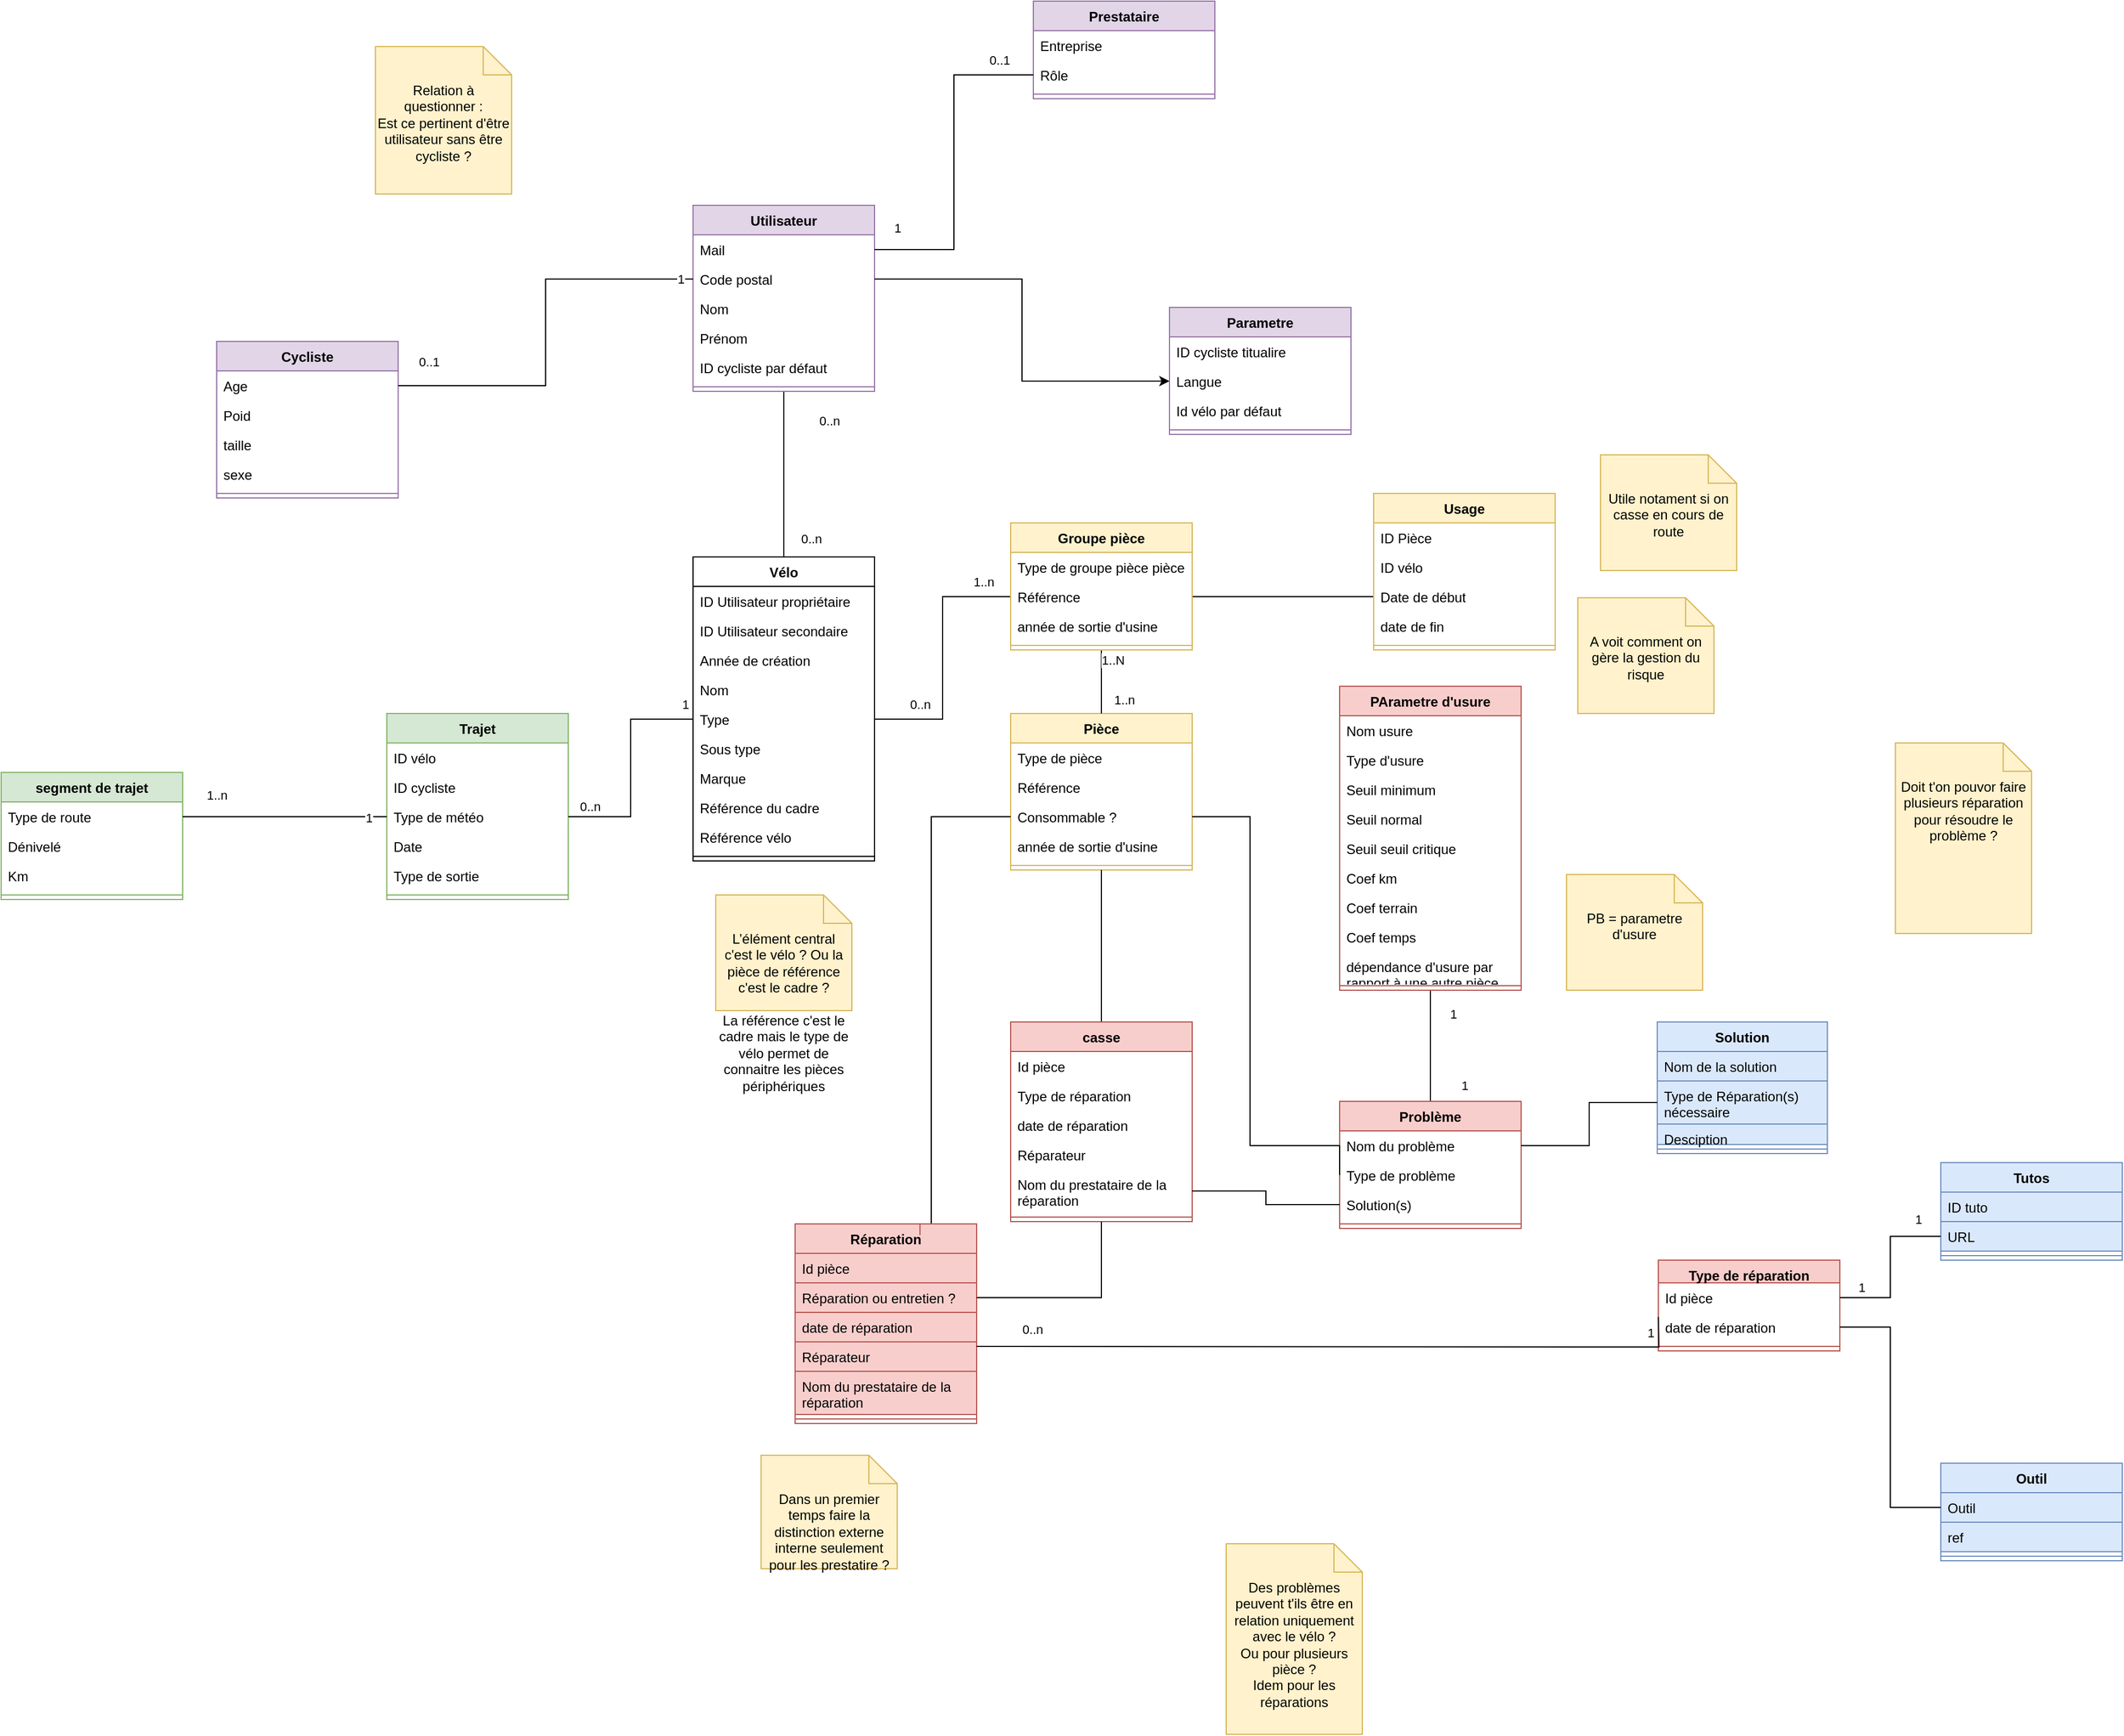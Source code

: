 <mxfile version="21.7.2" type="github">
  <diagram name="Page-1" id="J4AY9SnCHGe8KZv4-1K8">
    <mxGraphModel dx="2799" dy="2287" grid="1" gridSize="10" guides="1" tooltips="1" connect="1" arrows="1" fold="1" page="1" pageScale="1" pageWidth="827" pageHeight="1169" math="0" shadow="0">
      <root>
        <mxCell id="0" />
        <mxCell id="1" parent="0" />
        <mxCell id="DnWAwpr0GCzrHFZK8KwO-107" style="edgeStyle=orthogonalEdgeStyle;rounded=0;orthogonalLoop=1;jettySize=auto;html=1;exitX=0.5;exitY=1;exitDx=0;exitDy=0;entryX=0.5;entryY=0;entryDx=0;entryDy=0;endArrow=none;endFill=0;" parent="1" source="DnWAwpr0GCzrHFZK8KwO-1" target="DnWAwpr0GCzrHFZK8KwO-11" edge="1">
          <mxGeometry relative="1" as="geometry" />
        </mxCell>
        <mxCell id="DnWAwpr0GCzrHFZK8KwO-109" value="0..n" style="edgeLabel;html=1;align=center;verticalAlign=middle;resizable=0;points=[];fontSize=11;fontFamily=Helvetica;fontColor=default;" parent="DnWAwpr0GCzrHFZK8KwO-107" vertex="1" connectable="0">
          <mxGeometry x="0.757" y="1" relative="1" as="geometry">
            <mxPoint x="23" y="1" as="offset" />
          </mxGeometry>
        </mxCell>
        <mxCell id="n1DBK58FdpPRWccANjWo-20" value="0..n" style="edgeLabel;html=1;align=center;verticalAlign=middle;resizable=0;points=[];fontSize=11;fontFamily=Helvetica;fontColor=default;" vertex="1" connectable="0" parent="DnWAwpr0GCzrHFZK8KwO-107">
          <mxGeometry x="-0.671" y="-3" relative="1" as="geometry">
            <mxPoint x="43" y="2" as="offset" />
          </mxGeometry>
        </mxCell>
        <mxCell id="DnWAwpr0GCzrHFZK8KwO-1" value="Utilisateur" style="swimlane;fontStyle=1;align=center;verticalAlign=top;childLayout=stackLayout;horizontal=1;startSize=26;horizontalStack=0;resizeParent=1;resizeParentMax=0;resizeLast=0;collapsible=1;marginBottom=0;whiteSpace=wrap;html=1;fillColor=#e1d5e7;strokeColor=#9673a6;" parent="1" vertex="1">
          <mxGeometry x="310" width="160" height="164" as="geometry" />
        </mxCell>
        <mxCell id="DnWAwpr0GCzrHFZK8KwO-10" value="Mail" style="text;strokeColor=none;fillColor=none;align=left;verticalAlign=top;spacingLeft=4;spacingRight=4;overflow=hidden;rotatable=0;points=[[0,0.5],[1,0.5]];portConstraint=eastwest;whiteSpace=wrap;html=1;" parent="DnWAwpr0GCzrHFZK8KwO-1" vertex="1">
          <mxGeometry y="26" width="160" height="26" as="geometry" />
        </mxCell>
        <mxCell id="DnWAwpr0GCzrHFZK8KwO-9" value="Code postal" style="text;strokeColor=none;fillColor=none;align=left;verticalAlign=top;spacingLeft=4;spacingRight=4;overflow=hidden;rotatable=0;points=[[0,0.5],[1,0.5]];portConstraint=eastwest;whiteSpace=wrap;html=1;" parent="DnWAwpr0GCzrHFZK8KwO-1" vertex="1">
          <mxGeometry y="52" width="160" height="26" as="geometry" />
        </mxCell>
        <mxCell id="DnWAwpr0GCzrHFZK8KwO-51" value="Nom" style="text;strokeColor=none;fillColor=none;align=left;verticalAlign=top;spacingLeft=4;spacingRight=4;overflow=hidden;rotatable=0;points=[[0,0.5],[1,0.5]];portConstraint=eastwest;whiteSpace=wrap;html=1;" parent="DnWAwpr0GCzrHFZK8KwO-1" vertex="1">
          <mxGeometry y="78" width="160" height="26" as="geometry" />
        </mxCell>
        <mxCell id="DnWAwpr0GCzrHFZK8KwO-52" value="Prénom" style="text;strokeColor=none;fillColor=none;align=left;verticalAlign=top;spacingLeft=4;spacingRight=4;overflow=hidden;rotatable=0;points=[[0,0.5],[1,0.5]];portConstraint=eastwest;whiteSpace=wrap;html=1;" parent="DnWAwpr0GCzrHFZK8KwO-1" vertex="1">
          <mxGeometry y="104" width="160" height="26" as="geometry" />
        </mxCell>
        <mxCell id="DnWAwpr0GCzrHFZK8KwO-59" value="ID cycliste par défaut" style="text;strokeColor=none;fillColor=none;align=left;verticalAlign=top;spacingLeft=4;spacingRight=4;overflow=hidden;rotatable=0;points=[[0,0.5],[1,0.5]];portConstraint=eastwest;whiteSpace=wrap;html=1;" parent="DnWAwpr0GCzrHFZK8KwO-1" vertex="1">
          <mxGeometry y="130" width="160" height="26" as="geometry" />
        </mxCell>
        <mxCell id="DnWAwpr0GCzrHFZK8KwO-3" value="" style="line;strokeWidth=1;fillColor=none;align=left;verticalAlign=middle;spacingTop=-1;spacingLeft=3;spacingRight=3;rotatable=0;labelPosition=right;points=[];portConstraint=eastwest;strokeColor=inherit;" parent="DnWAwpr0GCzrHFZK8KwO-1" vertex="1">
          <mxGeometry y="156" width="160" height="8" as="geometry" />
        </mxCell>
        <mxCell id="DnWAwpr0GCzrHFZK8KwO-11" value="Vélo" style="swimlane;fontStyle=1;align=center;verticalAlign=top;childLayout=stackLayout;horizontal=1;startSize=26;horizontalStack=0;resizeParent=1;resizeParentMax=0;resizeLast=0;collapsible=1;marginBottom=0;whiteSpace=wrap;html=1;" parent="1" vertex="1">
          <mxGeometry x="310" y="310" width="160" height="268" as="geometry" />
        </mxCell>
        <mxCell id="DnWAwpr0GCzrHFZK8KwO-20" value="ID Utilisateur propriétaire" style="text;strokeColor=none;fillColor=none;align=left;verticalAlign=top;spacingLeft=4;spacingRight=4;overflow=hidden;rotatable=0;points=[[0,0.5],[1,0.5]];portConstraint=eastwest;whiteSpace=wrap;html=1;" parent="DnWAwpr0GCzrHFZK8KwO-11" vertex="1">
          <mxGeometry y="26" width="160" height="26" as="geometry" />
        </mxCell>
        <mxCell id="n1DBK58FdpPRWccANjWo-19" value="ID Utilisateur secondaire" style="text;strokeColor=none;fillColor=none;align=left;verticalAlign=top;spacingLeft=4;spacingRight=4;overflow=hidden;rotatable=0;points=[[0,0.5],[1,0.5]];portConstraint=eastwest;whiteSpace=wrap;html=1;" vertex="1" parent="DnWAwpr0GCzrHFZK8KwO-11">
          <mxGeometry y="52" width="160" height="26" as="geometry" />
        </mxCell>
        <mxCell id="DnWAwpr0GCzrHFZK8KwO-13" value="Année de création" style="text;strokeColor=none;fillColor=none;align=left;verticalAlign=top;spacingLeft=4;spacingRight=4;overflow=hidden;rotatable=0;points=[[0,0.5],[1,0.5]];portConstraint=eastwest;whiteSpace=wrap;html=1;" parent="DnWAwpr0GCzrHFZK8KwO-11" vertex="1">
          <mxGeometry y="78" width="160" height="26" as="geometry" />
        </mxCell>
        <mxCell id="DnWAwpr0GCzrHFZK8KwO-16" value="Nom" style="text;strokeColor=none;fillColor=none;align=left;verticalAlign=top;spacingLeft=4;spacingRight=4;overflow=hidden;rotatable=0;points=[[0,0.5],[1,0.5]];portConstraint=eastwest;whiteSpace=wrap;html=1;" parent="DnWAwpr0GCzrHFZK8KwO-11" vertex="1">
          <mxGeometry y="104" width="160" height="26" as="geometry" />
        </mxCell>
        <mxCell id="DnWAwpr0GCzrHFZK8KwO-18" value="Type" style="text;strokeColor=none;fillColor=none;align=left;verticalAlign=top;spacingLeft=4;spacingRight=4;overflow=hidden;rotatable=0;points=[[0,0.5],[1,0.5]];portConstraint=eastwest;whiteSpace=wrap;html=1;" parent="DnWAwpr0GCzrHFZK8KwO-11" vertex="1">
          <mxGeometry y="130" width="160" height="26" as="geometry" />
        </mxCell>
        <mxCell id="DnWAwpr0GCzrHFZK8KwO-87" value="Sous type" style="text;strokeColor=none;fillColor=none;align=left;verticalAlign=top;spacingLeft=4;spacingRight=4;overflow=hidden;rotatable=0;points=[[0,0.5],[1,0.5]];portConstraint=eastwest;whiteSpace=wrap;html=1;" parent="DnWAwpr0GCzrHFZK8KwO-11" vertex="1">
          <mxGeometry y="156" width="160" height="26" as="geometry" />
        </mxCell>
        <mxCell id="DnWAwpr0GCzrHFZK8KwO-90" value="&lt;div&gt;Marque&lt;/div&gt;" style="text;strokeColor=none;fillColor=none;align=left;verticalAlign=top;spacingLeft=4;spacingRight=4;overflow=hidden;rotatable=0;points=[[0,0.5],[1,0.5]];portConstraint=eastwest;whiteSpace=wrap;html=1;" parent="DnWAwpr0GCzrHFZK8KwO-11" vertex="1">
          <mxGeometry y="182" width="160" height="26" as="geometry" />
        </mxCell>
        <mxCell id="n1DBK58FdpPRWccANjWo-21" value="Référence du cadre" style="text;strokeColor=none;fillColor=none;align=left;verticalAlign=top;spacingLeft=4;spacingRight=4;overflow=hidden;rotatable=0;points=[[0,0.5],[1,0.5]];portConstraint=eastwest;whiteSpace=wrap;html=1;" vertex="1" parent="DnWAwpr0GCzrHFZK8KwO-11">
          <mxGeometry y="208" width="160" height="26" as="geometry" />
        </mxCell>
        <mxCell id="DnWAwpr0GCzrHFZK8KwO-88" value="Référence vélo" style="text;strokeColor=none;fillColor=none;align=left;verticalAlign=top;spacingLeft=4;spacingRight=4;overflow=hidden;rotatable=0;points=[[0,0.5],[1,0.5]];portConstraint=eastwest;whiteSpace=wrap;html=1;" parent="DnWAwpr0GCzrHFZK8KwO-11" vertex="1">
          <mxGeometry y="234" width="160" height="26" as="geometry" />
        </mxCell>
        <mxCell id="DnWAwpr0GCzrHFZK8KwO-19" value="" style="line;strokeWidth=1;fillColor=none;align=left;verticalAlign=middle;spacingTop=-1;spacingLeft=3;spacingRight=3;rotatable=0;labelPosition=right;points=[];portConstraint=eastwest;strokeColor=inherit;" parent="DnWAwpr0GCzrHFZK8KwO-11" vertex="1">
          <mxGeometry y="260" width="160" height="8" as="geometry" />
        </mxCell>
        <mxCell id="DnWAwpr0GCzrHFZK8KwO-95" style="edgeStyle=orthogonalEdgeStyle;rounded=0;orthogonalLoop=1;jettySize=auto;html=1;exitX=1;exitY=0.5;exitDx=0;exitDy=0;entryX=0;entryY=0.5;entryDx=0;entryDy=0;endArrow=none;endFill=0;" parent="1" source="n1DBK58FdpPRWccANjWo-33" target="DnWAwpr0GCzrHFZK8KwO-83" edge="1">
          <mxGeometry relative="1" as="geometry" />
        </mxCell>
        <mxCell id="DnWAwpr0GCzrHFZK8KwO-21" value="Pièce" style="swimlane;fontStyle=1;align=center;verticalAlign=top;childLayout=stackLayout;horizontal=1;startSize=26;horizontalStack=0;resizeParent=1;resizeParentMax=0;resizeLast=0;collapsible=1;marginBottom=0;whiteSpace=wrap;html=1;fillColor=#fff2cc;strokeColor=#d6b656;" parent="1" vertex="1">
          <mxGeometry x="590" y="448" width="160" height="138" as="geometry" />
        </mxCell>
        <mxCell id="DnWAwpr0GCzrHFZK8KwO-23" value="Type de pièce" style="text;strokeColor=none;fillColor=none;align=left;verticalAlign=top;spacingLeft=4;spacingRight=4;overflow=hidden;rotatable=0;points=[[0,0.5],[1,0.5]];portConstraint=eastwest;whiteSpace=wrap;html=1;" parent="DnWAwpr0GCzrHFZK8KwO-21" vertex="1">
          <mxGeometry y="26" width="160" height="26" as="geometry" />
        </mxCell>
        <mxCell id="DnWAwpr0GCzrHFZK8KwO-24" value="Référence" style="text;strokeColor=none;fillColor=none;align=left;verticalAlign=top;spacingLeft=4;spacingRight=4;overflow=hidden;rotatable=0;points=[[0,0.5],[1,0.5]];portConstraint=eastwest;whiteSpace=wrap;html=1;" parent="DnWAwpr0GCzrHFZK8KwO-21" vertex="1">
          <mxGeometry y="52" width="160" height="26" as="geometry" />
        </mxCell>
        <mxCell id="n1DBK58FdpPRWccANjWo-41" value="Consommable ? " style="text;strokeColor=none;fillColor=none;align=left;verticalAlign=top;spacingLeft=4;spacingRight=4;overflow=hidden;rotatable=0;points=[[0,0.5],[1,0.5]];portConstraint=eastwest;whiteSpace=wrap;html=1;" vertex="1" parent="DnWAwpr0GCzrHFZK8KwO-21">
          <mxGeometry y="78" width="160" height="26" as="geometry" />
        </mxCell>
        <mxCell id="DnWAwpr0GCzrHFZK8KwO-25" value="année de sortie d&#39;usine " style="text;strokeColor=none;fillColor=none;align=left;verticalAlign=top;spacingLeft=4;spacingRight=4;overflow=hidden;rotatable=0;points=[[0,0.5],[1,0.5]];portConstraint=eastwest;whiteSpace=wrap;html=1;" parent="DnWAwpr0GCzrHFZK8KwO-21" vertex="1">
          <mxGeometry y="104" width="160" height="26" as="geometry" />
        </mxCell>
        <mxCell id="DnWAwpr0GCzrHFZK8KwO-27" value="" style="line;strokeWidth=1;fillColor=none;align=left;verticalAlign=middle;spacingTop=-1;spacingLeft=3;spacingRight=3;rotatable=0;labelPosition=right;points=[];portConstraint=eastwest;strokeColor=inherit;" parent="DnWAwpr0GCzrHFZK8KwO-21" vertex="1">
          <mxGeometry y="130" width="160" height="8" as="geometry" />
        </mxCell>
        <mxCell id="DnWAwpr0GCzrHFZK8KwO-28" value="Trajet" style="swimlane;fontStyle=1;align=center;verticalAlign=top;childLayout=stackLayout;horizontal=1;startSize=26;horizontalStack=0;resizeParent=1;resizeParentMax=0;resizeLast=0;collapsible=1;marginBottom=0;whiteSpace=wrap;html=1;fillColor=#d5e8d4;strokeColor=#82b366;" parent="1" vertex="1">
          <mxGeometry x="40" y="448" width="160" height="164" as="geometry" />
        </mxCell>
        <mxCell id="DnWAwpr0GCzrHFZK8KwO-29" value="ID vélo" style="text;strokeColor=none;fillColor=none;align=left;verticalAlign=top;spacingLeft=4;spacingRight=4;overflow=hidden;rotatable=0;points=[[0,0.5],[1,0.5]];portConstraint=eastwest;whiteSpace=wrap;html=1;" parent="DnWAwpr0GCzrHFZK8KwO-28" vertex="1">
          <mxGeometry y="26" width="160" height="26" as="geometry" />
        </mxCell>
        <mxCell id="DnWAwpr0GCzrHFZK8KwO-30" value="ID cycliste" style="text;strokeColor=none;fillColor=none;align=left;verticalAlign=top;spacingLeft=4;spacingRight=4;overflow=hidden;rotatable=0;points=[[0,0.5],[1,0.5]];portConstraint=eastwest;whiteSpace=wrap;html=1;" parent="DnWAwpr0GCzrHFZK8KwO-28" vertex="1">
          <mxGeometry y="52" width="160" height="26" as="geometry" />
        </mxCell>
        <mxCell id="DnWAwpr0GCzrHFZK8KwO-32" value="Type de météo " style="text;strokeColor=none;fillColor=none;align=left;verticalAlign=top;spacingLeft=4;spacingRight=4;overflow=hidden;rotatable=0;points=[[0,0.5],[1,0.5]];portConstraint=eastwest;whiteSpace=wrap;html=1;" parent="DnWAwpr0GCzrHFZK8KwO-28" vertex="1">
          <mxGeometry y="78" width="160" height="26" as="geometry" />
        </mxCell>
        <mxCell id="DnWAwpr0GCzrHFZK8KwO-80" value="Date" style="text;strokeColor=none;fillColor=none;align=left;verticalAlign=top;spacingLeft=4;spacingRight=4;overflow=hidden;rotatable=0;points=[[0,0.5],[1,0.5]];portConstraint=eastwest;whiteSpace=wrap;html=1;" parent="DnWAwpr0GCzrHFZK8KwO-28" vertex="1">
          <mxGeometry y="104" width="160" height="26" as="geometry" />
        </mxCell>
        <mxCell id="n1DBK58FdpPRWccANjWo-25" value="Type de sortie " style="text;strokeColor=none;fillColor=none;align=left;verticalAlign=top;spacingLeft=4;spacingRight=4;overflow=hidden;rotatable=0;points=[[0,0.5],[1,0.5]];portConstraint=eastwest;whiteSpace=wrap;html=1;" vertex="1" parent="DnWAwpr0GCzrHFZK8KwO-28">
          <mxGeometry y="130" width="160" height="26" as="geometry" />
        </mxCell>
        <mxCell id="DnWAwpr0GCzrHFZK8KwO-34" value="" style="line;strokeWidth=1;fillColor=none;align=left;verticalAlign=middle;spacingTop=-1;spacingLeft=3;spacingRight=3;rotatable=0;labelPosition=right;points=[];portConstraint=eastwest;strokeColor=inherit;" parent="DnWAwpr0GCzrHFZK8KwO-28" vertex="1">
          <mxGeometry y="156" width="160" height="8" as="geometry" />
        </mxCell>
        <mxCell id="DnWAwpr0GCzrHFZK8KwO-38" value="segment de trajet" style="swimlane;fontStyle=1;align=center;verticalAlign=top;childLayout=stackLayout;horizontal=1;startSize=26;horizontalStack=0;resizeParent=1;resizeParentMax=0;resizeLast=0;collapsible=1;marginBottom=0;whiteSpace=wrap;html=1;fillColor=#d5e8d4;strokeColor=#82b366;" parent="1" vertex="1">
          <mxGeometry x="-300" y="500" width="160" height="112" as="geometry" />
        </mxCell>
        <mxCell id="DnWAwpr0GCzrHFZK8KwO-42" value="Type de route " style="text;strokeColor=none;fillColor=none;align=left;verticalAlign=top;spacingLeft=4;spacingRight=4;overflow=hidden;rotatable=0;points=[[0,0.5],[1,0.5]];portConstraint=eastwest;whiteSpace=wrap;html=1;" parent="DnWAwpr0GCzrHFZK8KwO-38" vertex="1">
          <mxGeometry y="26" width="160" height="26" as="geometry" />
        </mxCell>
        <mxCell id="DnWAwpr0GCzrHFZK8KwO-70" value="Dénivelé" style="text;strokeColor=none;fillColor=none;align=left;verticalAlign=top;spacingLeft=4;spacingRight=4;overflow=hidden;rotatable=0;points=[[0,0.5],[1,0.5]];portConstraint=eastwest;whiteSpace=wrap;html=1;" parent="DnWAwpr0GCzrHFZK8KwO-38" vertex="1">
          <mxGeometry y="52" width="160" height="26" as="geometry" />
        </mxCell>
        <mxCell id="DnWAwpr0GCzrHFZK8KwO-47" value="Km" style="text;strokeColor=none;fillColor=none;align=left;verticalAlign=top;spacingLeft=4;spacingRight=4;overflow=hidden;rotatable=0;points=[[0,0.5],[1,0.5]];portConstraint=eastwest;whiteSpace=wrap;html=1;" parent="DnWAwpr0GCzrHFZK8KwO-38" vertex="1">
          <mxGeometry y="78" width="160" height="26" as="geometry" />
        </mxCell>
        <mxCell id="DnWAwpr0GCzrHFZK8KwO-44" value="" style="line;strokeWidth=1;fillColor=none;align=left;verticalAlign=middle;spacingTop=-1;spacingLeft=3;spacingRight=3;rotatable=0;labelPosition=right;points=[];portConstraint=eastwest;strokeColor=inherit;" parent="DnWAwpr0GCzrHFZK8KwO-38" vertex="1">
          <mxGeometry y="104" width="160" height="8" as="geometry" />
        </mxCell>
        <mxCell id="DnWAwpr0GCzrHFZK8KwO-46" value="" style="edgeStyle=orthogonalEdgeStyle;rounded=0;orthogonalLoop=1;jettySize=auto;html=1;endArrow=none;endFill=0;" parent="1" source="DnWAwpr0GCzrHFZK8KwO-42" edge="1">
          <mxGeometry relative="1" as="geometry">
            <mxPoint x="40" y="539" as="targetPoint" />
          </mxGeometry>
        </mxCell>
        <mxCell id="n1DBK58FdpPRWccANjWo-22" value="1" style="edgeLabel;html=1;align=center;verticalAlign=middle;resizable=0;points=[];fontSize=11;fontFamily=Helvetica;fontColor=default;" vertex="1" connectable="0" parent="DnWAwpr0GCzrHFZK8KwO-46">
          <mxGeometry x="0.832" y="-1" relative="1" as="geometry">
            <mxPoint x="-1" as="offset" />
          </mxGeometry>
        </mxCell>
        <mxCell id="n1DBK58FdpPRWccANjWo-23" value="1..n" style="edgeLabel;html=1;align=center;verticalAlign=middle;resizable=0;points=[];fontSize=11;fontFamily=Helvetica;fontColor=default;" vertex="1" connectable="0" parent="DnWAwpr0GCzrHFZK8KwO-46">
          <mxGeometry x="-0.843" y="-2" relative="1" as="geometry">
            <mxPoint x="16" y="-21" as="offset" />
          </mxGeometry>
        </mxCell>
        <mxCell id="DnWAwpr0GCzrHFZK8KwO-50" value="Cycliste" style="swimlane;fontStyle=1;align=center;verticalAlign=top;childLayout=stackLayout;horizontal=1;startSize=26;horizontalStack=0;resizeParent=1;resizeParentMax=0;resizeLast=0;collapsible=1;marginBottom=0;whiteSpace=wrap;html=1;fillColor=#e1d5e7;strokeColor=#9673a6;" parent="1" vertex="1">
          <mxGeometry x="-110" y="120" width="160" height="138" as="geometry" />
        </mxCell>
        <mxCell id="DnWAwpr0GCzrHFZK8KwO-53" value="&lt;div&gt;Age&lt;/div&gt;" style="text;strokeColor=none;fillColor=none;align=left;verticalAlign=top;spacingLeft=4;spacingRight=4;overflow=hidden;rotatable=0;points=[[0,0.5],[1,0.5]];portConstraint=eastwest;whiteSpace=wrap;html=1;" parent="DnWAwpr0GCzrHFZK8KwO-50" vertex="1">
          <mxGeometry y="26" width="160" height="26" as="geometry" />
        </mxCell>
        <mxCell id="DnWAwpr0GCzrHFZK8KwO-56" value="Poid" style="text;strokeColor=none;fillColor=none;align=left;verticalAlign=top;spacingLeft=4;spacingRight=4;overflow=hidden;rotatable=0;points=[[0,0.5],[1,0.5]];portConstraint=eastwest;whiteSpace=wrap;html=1;" parent="DnWAwpr0GCzrHFZK8KwO-50" vertex="1">
          <mxGeometry y="52" width="160" height="26" as="geometry" />
        </mxCell>
        <mxCell id="DnWAwpr0GCzrHFZK8KwO-57" value="taille" style="text;strokeColor=none;fillColor=none;align=left;verticalAlign=top;spacingLeft=4;spacingRight=4;overflow=hidden;rotatable=0;points=[[0,0.5],[1,0.5]];portConstraint=eastwest;whiteSpace=wrap;html=1;" parent="DnWAwpr0GCzrHFZK8KwO-50" vertex="1">
          <mxGeometry y="78" width="160" height="26" as="geometry" />
        </mxCell>
        <mxCell id="DnWAwpr0GCzrHFZK8KwO-58" value="sexe" style="text;strokeColor=none;fillColor=none;align=left;verticalAlign=top;spacingLeft=4;spacingRight=4;overflow=hidden;rotatable=0;points=[[0,0.5],[1,0.5]];portConstraint=eastwest;whiteSpace=wrap;html=1;" parent="DnWAwpr0GCzrHFZK8KwO-50" vertex="1">
          <mxGeometry y="104" width="160" height="26" as="geometry" />
        </mxCell>
        <mxCell id="DnWAwpr0GCzrHFZK8KwO-54" value="" style="line;strokeWidth=1;fillColor=none;align=left;verticalAlign=middle;spacingTop=-1;spacingLeft=3;spacingRight=3;rotatable=0;labelPosition=right;points=[];portConstraint=eastwest;strokeColor=inherit;" parent="DnWAwpr0GCzrHFZK8KwO-50" vertex="1">
          <mxGeometry y="130" width="160" height="8" as="geometry" />
        </mxCell>
        <mxCell id="DnWAwpr0GCzrHFZK8KwO-60" value="Parametre" style="swimlane;fontStyle=1;align=center;verticalAlign=top;childLayout=stackLayout;horizontal=1;startSize=26;horizontalStack=0;resizeParent=1;resizeParentMax=0;resizeLast=0;collapsible=1;marginBottom=0;whiteSpace=wrap;html=1;fillColor=#e1d5e7;strokeColor=#9673a6;" parent="1" vertex="1">
          <mxGeometry x="730" y="90" width="160" height="112" as="geometry" />
        </mxCell>
        <mxCell id="DnWAwpr0GCzrHFZK8KwO-61" value="ID cycliste titualire" style="text;strokeColor=none;fillColor=none;align=left;verticalAlign=top;spacingLeft=4;spacingRight=4;overflow=hidden;rotatable=0;points=[[0,0.5],[1,0.5]];portConstraint=eastwest;whiteSpace=wrap;html=1;" parent="DnWAwpr0GCzrHFZK8KwO-60" vertex="1">
          <mxGeometry y="26" width="160" height="26" as="geometry" />
        </mxCell>
        <mxCell id="n1DBK58FdpPRWccANjWo-1" value="Langue" style="text;strokeColor=none;fillColor=none;align=left;verticalAlign=top;spacingLeft=4;spacingRight=4;overflow=hidden;rotatable=0;points=[[0,0.5],[1,0.5]];portConstraint=eastwest;whiteSpace=wrap;html=1;" vertex="1" parent="DnWAwpr0GCzrHFZK8KwO-60">
          <mxGeometry y="52" width="160" height="26" as="geometry" />
        </mxCell>
        <mxCell id="DnWAwpr0GCzrHFZK8KwO-62" value="Id vélo par défaut" style="text;strokeColor=none;fillColor=none;align=left;verticalAlign=top;spacingLeft=4;spacingRight=4;overflow=hidden;rotatable=0;points=[[0,0.5],[1,0.5]];portConstraint=eastwest;whiteSpace=wrap;html=1;" parent="DnWAwpr0GCzrHFZK8KwO-60" vertex="1">
          <mxGeometry y="78" width="160" height="26" as="geometry" />
        </mxCell>
        <mxCell id="DnWAwpr0GCzrHFZK8KwO-67" value="" style="line;strokeWidth=1;fillColor=none;align=left;verticalAlign=middle;spacingTop=-1;spacingLeft=3;spacingRight=3;rotatable=0;labelPosition=right;points=[];portConstraint=eastwest;strokeColor=inherit;" parent="DnWAwpr0GCzrHFZK8KwO-60" vertex="1">
          <mxGeometry y="104" width="160" height="8" as="geometry" />
        </mxCell>
        <mxCell id="n1DBK58FdpPRWccANjWo-42" style="edgeStyle=orthogonalEdgeStyle;shape=connector;rounded=0;orthogonalLoop=1;jettySize=auto;html=1;exitX=0.5;exitY=1;exitDx=0;exitDy=0;entryX=0.5;entryY=0;entryDx=0;entryDy=0;labelBackgroundColor=default;strokeColor=default;fontFamily=Helvetica;fontSize=11;fontColor=default;endArrow=none;endFill=0;" edge="1" parent="1" source="DnWAwpr0GCzrHFZK8KwO-71" target="DnWAwpr0GCzrHFZK8KwO-91">
          <mxGeometry relative="1" as="geometry" />
        </mxCell>
        <mxCell id="n1DBK58FdpPRWccANjWo-44" value="1" style="edgeLabel;html=1;align=center;verticalAlign=middle;resizable=0;points=[];fontSize=11;fontFamily=Helvetica;fontColor=default;" vertex="1" connectable="0" parent="n1DBK58FdpPRWccANjWo-42">
          <mxGeometry x="0.711" y="2" relative="1" as="geometry">
            <mxPoint x="28" as="offset" />
          </mxGeometry>
        </mxCell>
        <mxCell id="n1DBK58FdpPRWccANjWo-65" value="1" style="edgeLabel;html=1;align=center;verticalAlign=middle;resizable=0;points=[];fontSize=11;fontFamily=Helvetica;fontColor=default;" vertex="1" connectable="0" parent="n1DBK58FdpPRWccANjWo-42">
          <mxGeometry x="-0.571" y="5" relative="1" as="geometry">
            <mxPoint x="15" as="offset" />
          </mxGeometry>
        </mxCell>
        <mxCell id="DnWAwpr0GCzrHFZK8KwO-71" value="PArametre d&#39;usure" style="swimlane;fontStyle=1;align=center;verticalAlign=top;childLayout=stackLayout;horizontal=1;startSize=26;horizontalStack=0;resizeParent=1;resizeParentMax=0;resizeLast=0;collapsible=1;marginBottom=0;whiteSpace=wrap;html=1;fillColor=#f8cecc;strokeColor=#b85450;" parent="1" vertex="1">
          <mxGeometry x="880" y="424" width="160" height="268" as="geometry" />
        </mxCell>
        <mxCell id="DnWAwpr0GCzrHFZK8KwO-75" value="Nom usure" style="text;strokeColor=none;fillColor=none;align=left;verticalAlign=top;spacingLeft=4;spacingRight=4;overflow=hidden;rotatable=0;points=[[0,0.5],[1,0.5]];portConstraint=eastwest;whiteSpace=wrap;html=1;" parent="DnWAwpr0GCzrHFZK8KwO-71" vertex="1">
          <mxGeometry y="26" width="160" height="26" as="geometry" />
        </mxCell>
        <mxCell id="DnWAwpr0GCzrHFZK8KwO-72" value="Type d&#39;usure" style="text;strokeColor=none;fillColor=none;align=left;verticalAlign=top;spacingLeft=4;spacingRight=4;overflow=hidden;rotatable=0;points=[[0,0.5],[1,0.5]];portConstraint=eastwest;whiteSpace=wrap;html=1;" parent="DnWAwpr0GCzrHFZK8KwO-71" vertex="1">
          <mxGeometry y="52" width="160" height="26" as="geometry" />
        </mxCell>
        <mxCell id="DnWAwpr0GCzrHFZK8KwO-120" value="Seuil minimum" style="text;strokeColor=none;fillColor=none;align=left;verticalAlign=top;spacingLeft=4;spacingRight=4;overflow=hidden;rotatable=0;points=[[0,0.5],[1,0.5]];portConstraint=eastwest;whiteSpace=wrap;html=1;" parent="DnWAwpr0GCzrHFZK8KwO-71" vertex="1">
          <mxGeometry y="78" width="160" height="26" as="geometry" />
        </mxCell>
        <mxCell id="DnWAwpr0GCzrHFZK8KwO-121" value="Seuil normal " style="text;strokeColor=none;fillColor=none;align=left;verticalAlign=top;spacingLeft=4;spacingRight=4;overflow=hidden;rotatable=0;points=[[0,0.5],[1,0.5]];portConstraint=eastwest;whiteSpace=wrap;html=1;" parent="DnWAwpr0GCzrHFZK8KwO-71" vertex="1">
          <mxGeometry y="104" width="160" height="26" as="geometry" />
        </mxCell>
        <mxCell id="DnWAwpr0GCzrHFZK8KwO-126" value="Seuil seuil critique " style="text;strokeColor=none;fillColor=none;align=left;verticalAlign=top;spacingLeft=4;spacingRight=4;overflow=hidden;rotatable=0;points=[[0,0.5],[1,0.5]];portConstraint=eastwest;whiteSpace=wrap;html=1;" parent="DnWAwpr0GCzrHFZK8KwO-71" vertex="1">
          <mxGeometry y="130" width="160" height="26" as="geometry" />
        </mxCell>
        <mxCell id="DnWAwpr0GCzrHFZK8KwO-127" value="Coef km" style="text;strokeColor=none;fillColor=none;align=left;verticalAlign=top;spacingLeft=4;spacingRight=4;overflow=hidden;rotatable=0;points=[[0,0.5],[1,0.5]];portConstraint=eastwest;whiteSpace=wrap;html=1;" parent="DnWAwpr0GCzrHFZK8KwO-71" vertex="1">
          <mxGeometry y="156" width="160" height="26" as="geometry" />
        </mxCell>
        <mxCell id="DnWAwpr0GCzrHFZK8KwO-128" value="Coef terrain" style="text;strokeColor=none;fillColor=none;align=left;verticalAlign=top;spacingLeft=4;spacingRight=4;overflow=hidden;rotatable=0;points=[[0,0.5],[1,0.5]];portConstraint=eastwest;whiteSpace=wrap;html=1;" parent="DnWAwpr0GCzrHFZK8KwO-71" vertex="1">
          <mxGeometry y="182" width="160" height="26" as="geometry" />
        </mxCell>
        <mxCell id="DnWAwpr0GCzrHFZK8KwO-129" value="Coef temps" style="text;strokeColor=none;fillColor=none;align=left;verticalAlign=top;spacingLeft=4;spacingRight=4;overflow=hidden;rotatable=0;points=[[0,0.5],[1,0.5]];portConstraint=eastwest;whiteSpace=wrap;html=1;" parent="DnWAwpr0GCzrHFZK8KwO-71" vertex="1">
          <mxGeometry y="208" width="160" height="26" as="geometry" />
        </mxCell>
        <mxCell id="n1DBK58FdpPRWccANjWo-40" value="dépendance d&#39;usure par rapport à une autre pièce" style="text;strokeColor=none;fillColor=none;align=left;verticalAlign=top;spacingLeft=4;spacingRight=4;overflow=hidden;rotatable=0;points=[[0,0.5],[1,0.5]];portConstraint=eastwest;whiteSpace=wrap;html=1;" vertex="1" parent="DnWAwpr0GCzrHFZK8KwO-71">
          <mxGeometry y="234" width="160" height="26" as="geometry" />
        </mxCell>
        <mxCell id="DnWAwpr0GCzrHFZK8KwO-76" value="" style="line;strokeWidth=1;fillColor=none;align=left;verticalAlign=middle;spacingTop=-1;spacingLeft=3;spacingRight=3;rotatable=0;labelPosition=right;points=[];portConstraint=eastwest;strokeColor=inherit;" parent="DnWAwpr0GCzrHFZK8KwO-71" vertex="1">
          <mxGeometry y="260" width="160" height="8" as="geometry" />
        </mxCell>
        <mxCell id="DnWAwpr0GCzrHFZK8KwO-81" value="Usage" style="swimlane;fontStyle=1;align=center;verticalAlign=top;childLayout=stackLayout;horizontal=1;startSize=26;horizontalStack=0;resizeParent=1;resizeParentMax=0;resizeLast=0;collapsible=1;marginBottom=0;whiteSpace=wrap;html=1;fillColor=#fff2cc;strokeColor=#d6b656;" parent="1" vertex="1">
          <mxGeometry x="910" y="254" width="160" height="138" as="geometry" />
        </mxCell>
        <mxCell id="DnWAwpr0GCzrHFZK8KwO-82" value="ID Pièce" style="text;strokeColor=none;fillColor=none;align=left;verticalAlign=top;spacingLeft=4;spacingRight=4;overflow=hidden;rotatable=0;points=[[0,0.5],[1,0.5]];portConstraint=eastwest;whiteSpace=wrap;html=1;" parent="DnWAwpr0GCzrHFZK8KwO-81" vertex="1">
          <mxGeometry y="26" width="160" height="26" as="geometry" />
        </mxCell>
        <mxCell id="DnWAwpr0GCzrHFZK8KwO-101" value="ID vélo" style="text;strokeColor=none;fillColor=none;align=left;verticalAlign=top;spacingLeft=4;spacingRight=4;overflow=hidden;rotatable=0;points=[[0,0.5],[1,0.5]];portConstraint=eastwest;whiteSpace=wrap;html=1;" parent="DnWAwpr0GCzrHFZK8KwO-81" vertex="1">
          <mxGeometry y="52" width="160" height="26" as="geometry" />
        </mxCell>
        <mxCell id="DnWAwpr0GCzrHFZK8KwO-83" value="Date de début" style="text;strokeColor=none;fillColor=none;align=left;verticalAlign=top;spacingLeft=4;spacingRight=4;overflow=hidden;rotatable=0;points=[[0,0.5],[1,0.5]];portConstraint=eastwest;whiteSpace=wrap;html=1;" parent="DnWAwpr0GCzrHFZK8KwO-81" vertex="1">
          <mxGeometry y="78" width="160" height="26" as="geometry" />
        </mxCell>
        <mxCell id="DnWAwpr0GCzrHFZK8KwO-84" value="date de fin" style="text;strokeColor=none;fillColor=none;align=left;verticalAlign=top;spacingLeft=4;spacingRight=4;overflow=hidden;rotatable=0;points=[[0,0.5],[1,0.5]];portConstraint=eastwest;whiteSpace=wrap;html=1;" parent="DnWAwpr0GCzrHFZK8KwO-81" vertex="1">
          <mxGeometry y="104" width="160" height="26" as="geometry" />
        </mxCell>
        <mxCell id="DnWAwpr0GCzrHFZK8KwO-86" value="" style="line;strokeWidth=1;fillColor=none;align=left;verticalAlign=middle;spacingTop=-1;spacingLeft=3;spacingRight=3;rotatable=0;labelPosition=right;points=[];portConstraint=eastwest;strokeColor=inherit;" parent="DnWAwpr0GCzrHFZK8KwO-81" vertex="1">
          <mxGeometry y="130" width="160" height="8" as="geometry" />
        </mxCell>
        <mxCell id="DnWAwpr0GCzrHFZK8KwO-89" value="" style="edgeStyle=orthogonalEdgeStyle;rounded=0;orthogonalLoop=1;jettySize=auto;html=1;exitX=1;exitY=0.5;exitDx=0;exitDy=0;endArrow=none;endFill=0;entryX=0;entryY=0.5;entryDx=0;entryDy=0;" parent="1" source="DnWAwpr0GCzrHFZK8KwO-18" target="n1DBK58FdpPRWccANjWo-33" edge="1">
          <mxGeometry relative="1" as="geometry" />
        </mxCell>
        <mxCell id="n1DBK58FdpPRWccANjWo-26" value="0..n" style="edgeLabel;html=1;align=center;verticalAlign=middle;resizable=0;points=[];fontSize=11;fontFamily=Helvetica;fontColor=default;" vertex="1" connectable="0" parent="DnWAwpr0GCzrHFZK8KwO-89">
          <mxGeometry x="-0.64" y="-1" relative="1" as="geometry">
            <mxPoint x="-1" y="-14" as="offset" />
          </mxGeometry>
        </mxCell>
        <mxCell id="n1DBK58FdpPRWccANjWo-28" value="1..n" style="edgeLabel;html=1;align=center;verticalAlign=middle;resizable=0;points=[];fontSize=11;fontFamily=Helvetica;fontColor=default;" vertex="1" connectable="0" parent="DnWAwpr0GCzrHFZK8KwO-89">
          <mxGeometry x="0.837" relative="1" as="geometry">
            <mxPoint x="-6" y="-13" as="offset" />
          </mxGeometry>
        </mxCell>
        <mxCell id="DnWAwpr0GCzrHFZK8KwO-91" value="Problème" style="swimlane;fontStyle=1;align=center;verticalAlign=top;childLayout=stackLayout;horizontal=1;startSize=26;horizontalStack=0;resizeParent=1;resizeParentMax=0;resizeLast=0;collapsible=1;marginBottom=0;whiteSpace=wrap;html=1;fillColor=#f8cecc;strokeColor=#b85450;" parent="1" vertex="1">
          <mxGeometry x="880" y="790" width="160" height="112" as="geometry" />
        </mxCell>
        <mxCell id="DnWAwpr0GCzrHFZK8KwO-92" value="Nom du problème" style="text;strokeColor=none;fillColor=none;align=left;verticalAlign=top;spacingLeft=4;spacingRight=4;overflow=hidden;rotatable=0;points=[[0,0.5],[1,0.5]];portConstraint=eastwest;whiteSpace=wrap;html=1;" parent="DnWAwpr0GCzrHFZK8KwO-91" vertex="1">
          <mxGeometry y="26" width="160" height="26" as="geometry" />
        </mxCell>
        <mxCell id="DnWAwpr0GCzrHFZK8KwO-93" value="Type de problème" style="text;strokeColor=none;fillColor=none;align=left;verticalAlign=top;spacingLeft=4;spacingRight=4;overflow=hidden;rotatable=0;points=[[0,0.5],[1,0.5]];portConstraint=eastwest;whiteSpace=wrap;html=1;" parent="DnWAwpr0GCzrHFZK8KwO-91" vertex="1">
          <mxGeometry y="52" width="160" height="26" as="geometry" />
        </mxCell>
        <mxCell id="DnWAwpr0GCzrHFZK8KwO-144" value="Solution(s)" style="text;strokeColor=none;fillColor=none;align=left;verticalAlign=top;spacingLeft=4;spacingRight=4;overflow=hidden;rotatable=0;points=[[0,0.5],[1,0.5]];portConstraint=eastwest;whiteSpace=wrap;html=1;" parent="DnWAwpr0GCzrHFZK8KwO-91" vertex="1">
          <mxGeometry y="78" width="160" height="26" as="geometry" />
        </mxCell>
        <mxCell id="DnWAwpr0GCzrHFZK8KwO-94" value="" style="line;strokeWidth=1;fillColor=none;align=left;verticalAlign=middle;spacingTop=-1;spacingLeft=3;spacingRight=3;rotatable=0;labelPosition=right;points=[];portConstraint=eastwest;strokeColor=inherit;" parent="DnWAwpr0GCzrHFZK8KwO-91" vertex="1">
          <mxGeometry y="104" width="160" height="8" as="geometry" />
        </mxCell>
        <mxCell id="DnWAwpr0GCzrHFZK8KwO-96" style="edgeStyle=orthogonalEdgeStyle;rounded=0;orthogonalLoop=1;jettySize=auto;html=1;exitX=0;exitY=0.5;exitDx=0;exitDy=0;entryX=1;entryY=0.5;entryDx=0;entryDy=0;endArrow=none;endFill=0;" parent="1" source="DnWAwpr0GCzrHFZK8KwO-18" target="DnWAwpr0GCzrHFZK8KwO-32" edge="1">
          <mxGeometry relative="1" as="geometry" />
        </mxCell>
        <mxCell id="DnWAwpr0GCzrHFZK8KwO-110" value="1" style="edgeLabel;html=1;align=center;verticalAlign=middle;resizable=0;points=[];fontSize=11;fontFamily=Helvetica;fontColor=default;" parent="DnWAwpr0GCzrHFZK8KwO-96" vertex="1" connectable="0">
          <mxGeometry x="-0.78" y="2" relative="1" as="geometry">
            <mxPoint x="14" y="-15" as="offset" />
          </mxGeometry>
        </mxCell>
        <mxCell id="DnWAwpr0GCzrHFZK8KwO-111" value="0..n" style="edgeLabel;html=1;align=center;verticalAlign=middle;resizable=0;points=[];fontSize=11;fontFamily=Helvetica;fontColor=default;" parent="DnWAwpr0GCzrHFZK8KwO-96" vertex="1" connectable="0">
          <mxGeometry x="0.811" y="-1" relative="1" as="geometry">
            <mxPoint y="-8" as="offset" />
          </mxGeometry>
        </mxCell>
        <mxCell id="DnWAwpr0GCzrHFZK8KwO-98" style="edgeStyle=orthogonalEdgeStyle;rounded=0;orthogonalLoop=1;jettySize=auto;html=1;exitX=1;exitY=0.5;exitDx=0;exitDy=0;entryX=0;entryY=0.5;entryDx=0;entryDy=0;endArrow=none;endFill=0;" parent="1" source="n1DBK58FdpPRWccANjWo-41" target="DnWAwpr0GCzrHFZK8KwO-93" edge="1">
          <mxGeometry relative="1" as="geometry">
            <mxPoint x="800" y="565" as="sourcePoint" />
            <mxPoint x="930" y="829" as="targetPoint" />
            <Array as="points">
              <mxPoint x="801" y="539" />
              <mxPoint x="801" y="829" />
              <mxPoint x="880" y="829" />
            </Array>
          </mxGeometry>
        </mxCell>
        <mxCell id="DnWAwpr0GCzrHFZK8KwO-99" value="&lt;div&gt;Des problèmes peuvent t&#39;ils être en relation uniquement avec le vélo ? &lt;br&gt;&lt;/div&gt;&lt;div&gt;Ou pour plusieurs pièce ?&lt;/div&gt;&lt;div&gt;Idem pour les réparations&lt;br&gt;&lt;/div&gt;" style="shape=note2;boundedLbl=1;whiteSpace=wrap;html=1;size=25;verticalAlign=top;align=center;fillColor=#fff2cc;strokeColor=#d6b656;" parent="1" vertex="1">
          <mxGeometry x="780" y="1180" width="120" height="168" as="geometry" />
        </mxCell>
        <mxCell id="DnWAwpr0GCzrHFZK8KwO-100" value="&lt;div&gt;L’élément central c&#39;est le vélo ? Ou la pièce de référence c&#39;est le cadre ? &lt;br&gt;&lt;/div&gt;&lt;div&gt;&lt;br&gt;&lt;/div&gt;&lt;div&gt;La référence c&#39;est le cadre mais le type de vélo permet de connaitre les pièces périphériques &lt;br&gt;&lt;/div&gt;" style="shape=note2;boundedLbl=1;whiteSpace=wrap;html=1;size=25;verticalAlign=top;align=center;fillColor=#fff2cc;strokeColor=#d6b656;" parent="1" vertex="1">
          <mxGeometry x="330" y="608" width="120" height="102" as="geometry" />
        </mxCell>
        <mxCell id="DnWAwpr0GCzrHFZK8KwO-106" value="&lt;div&gt;Relation à questionner : &lt;br&gt;&lt;/div&gt;&lt;div&gt;Est ce pertinent d&#39;être utilisateur sans être cycliste ? &lt;br&gt;&lt;/div&gt;&lt;div&gt;&lt;br&gt;&lt;/div&gt;" style="shape=note2;boundedLbl=1;whiteSpace=wrap;html=1;size=25;verticalAlign=top;align=center;fillColor=#fff2cc;strokeColor=#d6b656;" parent="1" vertex="1">
          <mxGeometry x="30" y="-140" width="120" height="130" as="geometry" />
        </mxCell>
        <mxCell id="DnWAwpr0GCzrHFZK8KwO-112" value="Solution" style="swimlane;fontStyle=1;align=center;verticalAlign=top;childLayout=stackLayout;horizontal=1;startSize=26;horizontalStack=0;resizeParent=1;resizeParentMax=0;resizeLast=0;collapsible=1;marginBottom=0;whiteSpace=wrap;html=1;fillColor=#dae8fc;strokeColor=#6c8ebf;" parent="1" vertex="1">
          <mxGeometry x="1160" y="720" width="150" height="116" as="geometry" />
        </mxCell>
        <mxCell id="DnWAwpr0GCzrHFZK8KwO-113" value="Nom de la solution" style="text;strokeColor=#6c8ebf;fillColor=#dae8fc;align=left;verticalAlign=top;spacingLeft=4;spacingRight=4;overflow=hidden;rotatable=0;points=[[0,0.5],[1,0.5]];portConstraint=eastwest;whiteSpace=wrap;html=1;" parent="DnWAwpr0GCzrHFZK8KwO-112" vertex="1">
          <mxGeometry y="26" width="150" height="26" as="geometry" />
        </mxCell>
        <mxCell id="DnWAwpr0GCzrHFZK8KwO-114" value="Type de Réparation(s) nécessaire" style="text;strokeColor=#6c8ebf;fillColor=#dae8fc;align=left;verticalAlign=top;spacingLeft=4;spacingRight=4;overflow=hidden;rotatable=0;points=[[0,0.5],[1,0.5]];portConstraint=eastwest;whiteSpace=wrap;html=1;" parent="DnWAwpr0GCzrHFZK8KwO-112" vertex="1">
          <mxGeometry y="52" width="150" height="38" as="geometry" />
        </mxCell>
        <mxCell id="DnWAwpr0GCzrHFZK8KwO-170" value="Desciption" style="text;strokeColor=#6c8ebf;fillColor=#dae8fc;align=left;verticalAlign=top;spacingLeft=4;spacingRight=4;overflow=hidden;rotatable=0;points=[[0,0.5],[1,0.5]];portConstraint=eastwest;whiteSpace=wrap;html=1;" parent="DnWAwpr0GCzrHFZK8KwO-112" vertex="1">
          <mxGeometry y="90" width="150" height="18" as="geometry" />
        </mxCell>
        <mxCell id="DnWAwpr0GCzrHFZK8KwO-115" value="" style="line;strokeWidth=1;fillColor=#dae8fc;align=left;verticalAlign=middle;spacingTop=-1;spacingLeft=3;spacingRight=3;rotatable=0;labelPosition=right;points=[];portConstraint=eastwest;strokeColor=#6c8ebf;" parent="DnWAwpr0GCzrHFZK8KwO-112" vertex="1">
          <mxGeometry y="108" width="150" height="8" as="geometry" />
        </mxCell>
        <mxCell id="DnWAwpr0GCzrHFZK8KwO-119" style="edgeStyle=orthogonalEdgeStyle;shape=connector;rounded=0;orthogonalLoop=1;jettySize=auto;html=1;exitX=1;exitY=0.5;exitDx=0;exitDy=0;entryX=0;entryY=0.5;entryDx=0;entryDy=0;labelBackgroundColor=default;strokeColor=default;fontFamily=Helvetica;fontSize=11;fontColor=default;endArrow=none;endFill=0;" parent="1" source="DnWAwpr0GCzrHFZK8KwO-92" target="DnWAwpr0GCzrHFZK8KwO-114" edge="1">
          <mxGeometry relative="1" as="geometry" />
        </mxCell>
        <mxCell id="DnWAwpr0GCzrHFZK8KwO-130" style="edgeStyle=orthogonalEdgeStyle;shape=connector;rounded=0;orthogonalLoop=1;jettySize=auto;html=1;exitX=0.5;exitY=0;exitDx=0;exitDy=0;entryX=0.5;entryY=1;entryDx=0;entryDy=0;labelBackgroundColor=default;strokeColor=default;fontFamily=Helvetica;fontSize=11;fontColor=default;endArrow=none;endFill=0;" parent="1" source="n1DBK58FdpPRWccANjWo-49" target="DnWAwpr0GCzrHFZK8KwO-21" edge="1">
          <mxGeometry relative="1" as="geometry" />
        </mxCell>
        <mxCell id="n1DBK58FdpPRWccANjWo-58" style="edgeStyle=orthogonalEdgeStyle;shape=connector;rounded=0;orthogonalLoop=1;jettySize=auto;html=1;exitX=0.75;exitY=0;exitDx=0;exitDy=0;entryX=0;entryY=0.5;entryDx=0;entryDy=0;labelBackgroundColor=default;strokeColor=default;fontFamily=Helvetica;fontSize=11;fontColor=default;endArrow=none;endFill=0;" edge="1" parent="1" source="DnWAwpr0GCzrHFZK8KwO-122" target="n1DBK58FdpPRWccANjWo-41">
          <mxGeometry relative="1" as="geometry" />
        </mxCell>
        <mxCell id="DnWAwpr0GCzrHFZK8KwO-122" value="Réparation " style="swimlane;fontStyle=1;align=center;verticalAlign=top;childLayout=stackLayout;horizontal=1;startSize=26;horizontalStack=0;resizeParent=1;resizeParentMax=0;resizeLast=0;collapsible=1;marginBottom=0;whiteSpace=wrap;html=1;fillColor=#f8cecc;strokeColor=#b85450;" parent="1" vertex="1">
          <mxGeometry x="400" y="898" width="160" height="176" as="geometry" />
        </mxCell>
        <mxCell id="DnWAwpr0GCzrHFZK8KwO-123" value="Id pièce" style="text;strokeColor=#b85450;fillColor=#f8cecc;align=left;verticalAlign=top;spacingLeft=4;spacingRight=4;overflow=hidden;rotatable=0;points=[[0,0.5],[1,0.5]];portConstraint=eastwest;whiteSpace=wrap;html=1;" parent="DnWAwpr0GCzrHFZK8KwO-122" vertex="1">
          <mxGeometry y="26" width="160" height="26" as="geometry" />
        </mxCell>
        <mxCell id="n1DBK58FdpPRWccANjWo-63" value="Réparation ou entretien ? " style="text;strokeColor=#b85450;fillColor=#f8cecc;align=left;verticalAlign=top;spacingLeft=4;spacingRight=4;overflow=hidden;rotatable=0;points=[[0,0.5],[1,0.5]];portConstraint=eastwest;whiteSpace=wrap;html=1;" vertex="1" parent="DnWAwpr0GCzrHFZK8KwO-122">
          <mxGeometry y="52" width="160" height="26" as="geometry" />
        </mxCell>
        <mxCell id="DnWAwpr0GCzrHFZK8KwO-133" value="date de réparation" style="text;strokeColor=#b85450;fillColor=#f8cecc;align=left;verticalAlign=top;spacingLeft=4;spacingRight=4;overflow=hidden;rotatable=0;points=[[0,0.5],[1,0.5]];portConstraint=eastwest;whiteSpace=wrap;html=1;" parent="DnWAwpr0GCzrHFZK8KwO-122" vertex="1">
          <mxGeometry y="78" width="160" height="26" as="geometry" />
        </mxCell>
        <mxCell id="DnWAwpr0GCzrHFZK8KwO-176" value="Réparateur" style="text;strokeColor=#b85450;fillColor=#f8cecc;align=left;verticalAlign=top;spacingLeft=4;spacingRight=4;overflow=hidden;rotatable=0;points=[[0,0.5],[1,0.5]];portConstraint=eastwest;whiteSpace=wrap;html=1;" parent="DnWAwpr0GCzrHFZK8KwO-122" vertex="1">
          <mxGeometry y="104" width="160" height="26" as="geometry" />
        </mxCell>
        <mxCell id="DnWAwpr0GCzrHFZK8KwO-124" value="Nom du prestataire de la réparation" style="text;strokeColor=#b85450;fillColor=#f8cecc;align=left;verticalAlign=top;spacingLeft=4;spacingRight=4;overflow=hidden;rotatable=0;points=[[0,0.5],[1,0.5]];portConstraint=eastwest;whiteSpace=wrap;html=1;" parent="DnWAwpr0GCzrHFZK8KwO-122" vertex="1">
          <mxGeometry y="130" width="160" height="38" as="geometry" />
        </mxCell>
        <mxCell id="DnWAwpr0GCzrHFZK8KwO-125" value="" style="line;strokeWidth=1;fillColor=#f8cecc;align=left;verticalAlign=middle;spacingTop=-1;spacingLeft=3;spacingRight=3;rotatable=0;labelPosition=right;points=[];portConstraint=eastwest;strokeColor=#b85450;" parent="DnWAwpr0GCzrHFZK8KwO-122" vertex="1">
          <mxGeometry y="168" width="160" height="8" as="geometry" />
        </mxCell>
        <mxCell id="DnWAwpr0GCzrHFZK8KwO-135" value="Outil" style="swimlane;fontStyle=1;align=center;verticalAlign=top;childLayout=stackLayout;horizontal=1;startSize=26;horizontalStack=0;resizeParent=1;resizeParentMax=0;resizeLast=0;collapsible=1;marginBottom=0;whiteSpace=wrap;html=1;fillColor=#dae8fc;strokeColor=#6c8ebf;" parent="1" vertex="1">
          <mxGeometry x="1410" y="1109" width="160" height="86" as="geometry" />
        </mxCell>
        <mxCell id="DnWAwpr0GCzrHFZK8KwO-137" value="Outil" style="text;strokeColor=#6c8ebf;fillColor=#dae8fc;align=left;verticalAlign=top;spacingLeft=4;spacingRight=4;overflow=hidden;rotatable=0;points=[[0,0.5],[1,0.5]];portConstraint=eastwest;whiteSpace=wrap;html=1;" parent="DnWAwpr0GCzrHFZK8KwO-135" vertex="1">
          <mxGeometry y="26" width="160" height="26" as="geometry" />
        </mxCell>
        <mxCell id="DnWAwpr0GCzrHFZK8KwO-172" value="ref" style="text;strokeColor=#6c8ebf;fillColor=#dae8fc;align=left;verticalAlign=top;spacingLeft=4;spacingRight=4;overflow=hidden;rotatable=0;points=[[0,0.5],[1,0.5]];portConstraint=eastwest;whiteSpace=wrap;html=1;" parent="DnWAwpr0GCzrHFZK8KwO-135" vertex="1">
          <mxGeometry y="52" width="160" height="26" as="geometry" />
        </mxCell>
        <mxCell id="DnWAwpr0GCzrHFZK8KwO-138" value="" style="line;strokeWidth=1;fillColor=#dae8fc;align=left;verticalAlign=middle;spacingTop=-1;spacingLeft=3;spacingRight=3;rotatable=0;labelPosition=right;points=[];portConstraint=eastwest;strokeColor=#6c8ebf;" parent="DnWAwpr0GCzrHFZK8KwO-135" vertex="1">
          <mxGeometry y="78" width="160" height="8" as="geometry" />
        </mxCell>
        <mxCell id="DnWAwpr0GCzrHFZK8KwO-139" value="Tutos" style="swimlane;fontStyle=1;align=center;verticalAlign=top;childLayout=stackLayout;horizontal=1;startSize=26;horizontalStack=0;resizeParent=1;resizeParentMax=0;resizeLast=0;collapsible=1;marginBottom=0;whiteSpace=wrap;html=1;fillColor=#dae8fc;strokeColor=#6c8ebf;" parent="1" vertex="1">
          <mxGeometry x="1410" y="844" width="160" height="86" as="geometry" />
        </mxCell>
        <mxCell id="DnWAwpr0GCzrHFZK8KwO-140" value="ID tuto" style="text;strokeColor=#6c8ebf;fillColor=#dae8fc;align=left;verticalAlign=top;spacingLeft=4;spacingRight=4;overflow=hidden;rotatable=0;points=[[0,0.5],[1,0.5]];portConstraint=eastwest;whiteSpace=wrap;html=1;" parent="DnWAwpr0GCzrHFZK8KwO-139" vertex="1">
          <mxGeometry y="26" width="160" height="26" as="geometry" />
        </mxCell>
        <mxCell id="DnWAwpr0GCzrHFZK8KwO-141" value="URL" style="text;strokeColor=#6c8ebf;fillColor=#dae8fc;align=left;verticalAlign=top;spacingLeft=4;spacingRight=4;overflow=hidden;rotatable=0;points=[[0,0.5],[1,0.5]];portConstraint=eastwest;whiteSpace=wrap;html=1;" parent="DnWAwpr0GCzrHFZK8KwO-139" vertex="1">
          <mxGeometry y="52" width="160" height="26" as="geometry" />
        </mxCell>
        <mxCell id="DnWAwpr0GCzrHFZK8KwO-142" value="" style="line;strokeWidth=1;fillColor=#dae8fc;align=left;verticalAlign=middle;spacingTop=-1;spacingLeft=3;spacingRight=3;rotatable=0;labelPosition=right;points=[];portConstraint=eastwest;strokeColor=#6c8ebf;" parent="DnWAwpr0GCzrHFZK8KwO-139" vertex="1">
          <mxGeometry y="78" width="160" height="8" as="geometry" />
        </mxCell>
        <mxCell id="DnWAwpr0GCzrHFZK8KwO-152" style="edgeStyle=orthogonalEdgeStyle;shape=connector;rounded=0;orthogonalLoop=1;jettySize=auto;html=1;exitX=0.75;exitY=0;exitDx=0;exitDy=0;entryX=0.688;entryY=0.057;entryDx=0;entryDy=0;entryPerimeter=0;labelBackgroundColor=default;strokeColor=#b85450;fontFamily=Helvetica;fontSize=11;fontColor=default;endArrow=none;endFill=0;fillColor=#f8cecc;" parent="1" source="DnWAwpr0GCzrHFZK8KwO-122" target="DnWAwpr0GCzrHFZK8KwO-122" edge="1">
          <mxGeometry relative="1" as="geometry" />
        </mxCell>
        <mxCell id="DnWAwpr0GCzrHFZK8KwO-153" value="Type de réparation" style="swimlane;fontStyle=1;align=center;verticalAlign=top;childLayout=stackLayout;horizontal=1;startSize=20;horizontalStack=0;resizeParent=1;resizeParentMax=0;resizeLast=0;collapsible=1;marginBottom=0;whiteSpace=wrap;html=1;fillColor=#f8cecc;strokeColor=#b85450;" parent="1" vertex="1">
          <mxGeometry x="1161" y="930" width="160" height="80" as="geometry" />
        </mxCell>
        <mxCell id="DnWAwpr0GCzrHFZK8KwO-154" value="Id pièce" style="text;strokeColor=none;fillColor=none;align=left;verticalAlign=top;spacingLeft=4;spacingRight=4;overflow=hidden;rotatable=0;points=[[0,0.5],[1,0.5]];portConstraint=eastwest;whiteSpace=wrap;html=1;" parent="DnWAwpr0GCzrHFZK8KwO-153" vertex="1">
          <mxGeometry y="20" width="160" height="26" as="geometry" />
        </mxCell>
        <mxCell id="DnWAwpr0GCzrHFZK8KwO-157" value="date de réparation" style="text;strokeColor=none;fillColor=none;align=left;verticalAlign=top;spacingLeft=4;spacingRight=4;overflow=hidden;rotatable=0;points=[[0,0.5],[1,0.5]];portConstraint=eastwest;whiteSpace=wrap;html=1;" parent="DnWAwpr0GCzrHFZK8KwO-153" vertex="1">
          <mxGeometry y="46" width="160" height="26" as="geometry" />
        </mxCell>
        <mxCell id="DnWAwpr0GCzrHFZK8KwO-159" value="" style="line;strokeWidth=1;fillColor=none;align=left;verticalAlign=middle;spacingTop=-1;spacingLeft=3;spacingRight=3;rotatable=0;labelPosition=right;points=[];portConstraint=eastwest;strokeColor=inherit;" parent="DnWAwpr0GCzrHFZK8KwO-153" vertex="1">
          <mxGeometry y="72" width="160" height="8" as="geometry" />
        </mxCell>
        <mxCell id="DnWAwpr0GCzrHFZK8KwO-162" style="edgeStyle=orthogonalEdgeStyle;shape=connector;rounded=0;orthogonalLoop=1;jettySize=auto;html=1;exitX=1;exitY=0.5;exitDx=0;exitDy=0;entryX=0;entryY=0.5;entryDx=0;entryDy=0;labelBackgroundColor=default;strokeColor=default;fontFamily=Helvetica;fontSize=11;fontColor=default;endArrow=none;endFill=0;" parent="1" source="DnWAwpr0GCzrHFZK8KwO-157" target="DnWAwpr0GCzrHFZK8KwO-137" edge="1">
          <mxGeometry relative="1" as="geometry" />
        </mxCell>
        <mxCell id="DnWAwpr0GCzrHFZK8KwO-164" style="edgeStyle=orthogonalEdgeStyle;shape=connector;rounded=0;orthogonalLoop=1;jettySize=auto;html=1;exitX=1;exitY=0.5;exitDx=0;exitDy=0;entryX=0;entryY=0.5;entryDx=0;entryDy=0;labelBackgroundColor=default;strokeColor=default;fontFamily=Helvetica;fontSize=11;fontColor=default;endArrow=none;endFill=0;" parent="1" edge="1">
          <mxGeometry relative="1" as="geometry">
            <mxPoint x="1161" y="980" as="targetPoint" />
            <mxPoint x="560" y="1006" as="sourcePoint" />
          </mxGeometry>
        </mxCell>
        <mxCell id="DnWAwpr0GCzrHFZK8KwO-165" value="1" style="edgeLabel;html=1;align=center;verticalAlign=middle;resizable=0;points=[];fontSize=11;fontFamily=Helvetica;fontColor=default;" parent="DnWAwpr0GCzrHFZK8KwO-164" vertex="1" connectable="0">
          <mxGeometry x="0.879" y="-4" relative="1" as="geometry">
            <mxPoint x="4" y="-17" as="offset" />
          </mxGeometry>
        </mxCell>
        <mxCell id="DnWAwpr0GCzrHFZK8KwO-173" value="0..n" style="edgeLabel;html=1;align=center;verticalAlign=middle;resizable=0;points=[];fontSize=11;fontFamily=Helvetica;fontColor=default;" parent="DnWAwpr0GCzrHFZK8KwO-164" vertex="1" connectable="0">
          <mxGeometry x="-0.841" y="-1" relative="1" as="geometry">
            <mxPoint x="-1" y="-16" as="offset" />
          </mxGeometry>
        </mxCell>
        <mxCell id="DnWAwpr0GCzrHFZK8KwO-166" style="edgeStyle=orthogonalEdgeStyle;shape=connector;rounded=0;orthogonalLoop=1;jettySize=auto;html=1;exitX=1;exitY=0.5;exitDx=0;exitDy=0;entryX=0;entryY=0.5;entryDx=0;entryDy=0;labelBackgroundColor=default;strokeColor=default;fontFamily=Helvetica;fontSize=11;fontColor=default;endArrow=none;endFill=0;" parent="1" source="DnWAwpr0GCzrHFZK8KwO-154" target="DnWAwpr0GCzrHFZK8KwO-141" edge="1">
          <mxGeometry relative="1" as="geometry" />
        </mxCell>
        <mxCell id="DnWAwpr0GCzrHFZK8KwO-167" value="1" style="edgeLabel;html=1;align=center;verticalAlign=middle;resizable=0;points=[];fontSize=11;fontFamily=Helvetica;fontColor=default;" parent="DnWAwpr0GCzrHFZK8KwO-166" vertex="1" connectable="0">
          <mxGeometry x="0.718" y="-3" relative="1" as="geometry">
            <mxPoint y="-18" as="offset" />
          </mxGeometry>
        </mxCell>
        <mxCell id="DnWAwpr0GCzrHFZK8KwO-168" value="1" style="edgeLabel;html=1;align=center;verticalAlign=middle;resizable=0;points=[];fontSize=11;fontFamily=Helvetica;fontColor=default;" parent="DnWAwpr0GCzrHFZK8KwO-166" vertex="1" connectable="0">
          <mxGeometry x="-0.785" y="3" relative="1" as="geometry">
            <mxPoint x="3" y="-6" as="offset" />
          </mxGeometry>
        </mxCell>
        <mxCell id="DnWAwpr0GCzrHFZK8KwO-171" value="Doit t&#39;on pouvor faire plusieurs réparation pour résoudre le problème ? " style="shape=note2;boundedLbl=1;whiteSpace=wrap;html=1;size=25;verticalAlign=top;align=center;fillColor=#fff2cc;strokeColor=#d6b656;" parent="1" vertex="1">
          <mxGeometry x="1370" y="474" width="120" height="168" as="geometry" />
        </mxCell>
        <mxCell id="DnWAwpr0GCzrHFZK8KwO-174" value="Dans un premier temps faire la distinction externe interne seulement pour les prestatire ? " style="shape=note2;boundedLbl=1;whiteSpace=wrap;html=1;size=25;verticalAlign=top;align=center;fillColor=#fff2cc;strokeColor=#d6b656;" parent="1" vertex="1">
          <mxGeometry x="370" y="1102" width="120" height="100" as="geometry" />
        </mxCell>
        <mxCell id="n1DBK58FdpPRWccANjWo-3" style="edgeStyle=orthogonalEdgeStyle;rounded=0;orthogonalLoop=1;jettySize=auto;html=1;exitX=1;exitY=0.5;exitDx=0;exitDy=0;entryX=0;entryY=0.5;entryDx=0;entryDy=0;endArrow=none;endFill=0;" edge="1" parent="1" source="DnWAwpr0GCzrHFZK8KwO-53" target="DnWAwpr0GCzrHFZK8KwO-9">
          <mxGeometry relative="1" as="geometry" />
        </mxCell>
        <mxCell id="n1DBK58FdpPRWccANjWo-5" value="1" style="edgeLabel;html=1;align=center;verticalAlign=middle;resizable=0;points=[];fontSize=11;fontFamily=Helvetica;fontColor=default;" vertex="1" connectable="0" parent="n1DBK58FdpPRWccANjWo-3">
          <mxGeometry x="0.934" relative="1" as="geometry">
            <mxPoint as="offset" />
          </mxGeometry>
        </mxCell>
        <mxCell id="n1DBK58FdpPRWccANjWo-6" value="0..1" style="edgeLabel;html=1;align=center;verticalAlign=middle;resizable=0;points=[];fontSize=11;fontFamily=Helvetica;fontColor=default;" vertex="1" connectable="0" parent="n1DBK58FdpPRWccANjWo-3">
          <mxGeometry x="-0.877" y="-2" relative="1" as="geometry">
            <mxPoint x="5" y="-23" as="offset" />
          </mxGeometry>
        </mxCell>
        <mxCell id="n1DBK58FdpPRWccANjWo-4" style="edgeStyle=orthogonalEdgeStyle;rounded=0;orthogonalLoop=1;jettySize=auto;html=1;exitX=1;exitY=0.5;exitDx=0;exitDy=0;entryX=0;entryY=0.5;entryDx=0;entryDy=0;" edge="1" parent="1" source="DnWAwpr0GCzrHFZK8KwO-9" target="n1DBK58FdpPRWccANjWo-1">
          <mxGeometry relative="1" as="geometry" />
        </mxCell>
        <mxCell id="n1DBK58FdpPRWccANjWo-7" value="Prestataire" style="swimlane;fontStyle=1;align=center;verticalAlign=top;childLayout=stackLayout;horizontal=1;startSize=26;horizontalStack=0;resizeParent=1;resizeParentMax=0;resizeLast=0;collapsible=1;marginBottom=0;whiteSpace=wrap;html=1;fillColor=#e1d5e7;strokeColor=#9673a6;" vertex="1" parent="1">
          <mxGeometry x="610" y="-180" width="160" height="86" as="geometry" />
        </mxCell>
        <mxCell id="n1DBK58FdpPRWccANjWo-11" value="Entreprise" style="text;strokeColor=none;fillColor=none;align=left;verticalAlign=top;spacingLeft=4;spacingRight=4;overflow=hidden;rotatable=0;points=[[0,0.5],[1,0.5]];portConstraint=eastwest;whiteSpace=wrap;html=1;" vertex="1" parent="n1DBK58FdpPRWccANjWo-7">
          <mxGeometry y="26" width="160" height="26" as="geometry" />
        </mxCell>
        <mxCell id="n1DBK58FdpPRWccANjWo-13" value="Rôle" style="text;strokeColor=none;fillColor=none;align=left;verticalAlign=top;spacingLeft=4;spacingRight=4;overflow=hidden;rotatable=0;points=[[0,0.5],[1,0.5]];portConstraint=eastwest;whiteSpace=wrap;html=1;" vertex="1" parent="n1DBK58FdpPRWccANjWo-7">
          <mxGeometry y="52" width="160" height="26" as="geometry" />
        </mxCell>
        <mxCell id="n1DBK58FdpPRWccANjWo-14" value="" style="line;strokeWidth=1;fillColor=none;align=left;verticalAlign=middle;spacingTop=-1;spacingLeft=3;spacingRight=3;rotatable=0;labelPosition=right;points=[];portConstraint=eastwest;strokeColor=inherit;" vertex="1" parent="n1DBK58FdpPRWccANjWo-7">
          <mxGeometry y="78" width="160" height="8" as="geometry" />
        </mxCell>
        <mxCell id="n1DBK58FdpPRWccANjWo-15" style="edgeStyle=orthogonalEdgeStyle;shape=connector;rounded=0;orthogonalLoop=1;jettySize=auto;html=1;exitX=1;exitY=0.5;exitDx=0;exitDy=0;entryX=0;entryY=0.5;entryDx=0;entryDy=0;labelBackgroundColor=default;strokeColor=default;fontFamily=Helvetica;fontSize=11;fontColor=default;endArrow=none;endFill=0;" edge="1" parent="1" source="DnWAwpr0GCzrHFZK8KwO-10" target="n1DBK58FdpPRWccANjWo-13">
          <mxGeometry relative="1" as="geometry" />
        </mxCell>
        <mxCell id="n1DBK58FdpPRWccANjWo-16" value="0..1" style="edgeLabel;html=1;align=center;verticalAlign=middle;resizable=0;points=[];fontSize=11;fontFamily=Helvetica;fontColor=default;" vertex="1" connectable="0" parent="n1DBK58FdpPRWccANjWo-15">
          <mxGeometry x="0.918" y="-3" relative="1" as="geometry">
            <mxPoint x="-18" y="-16" as="offset" />
          </mxGeometry>
        </mxCell>
        <mxCell id="n1DBK58FdpPRWccANjWo-17" value="1" style="edgeLabel;html=1;align=center;verticalAlign=middle;resizable=0;points=[];fontSize=11;fontFamily=Helvetica;fontColor=default;" vertex="1" connectable="0" parent="n1DBK58FdpPRWccANjWo-15">
          <mxGeometry x="-0.884" y="2" relative="1" as="geometry">
            <mxPoint x="3" y="-17" as="offset" />
          </mxGeometry>
        </mxCell>
        <mxCell id="n1DBK58FdpPRWccANjWo-36" style="edgeStyle=orthogonalEdgeStyle;shape=connector;rounded=0;orthogonalLoop=1;jettySize=auto;html=1;exitX=0.5;exitY=1;exitDx=0;exitDy=0;entryX=0.5;entryY=0;entryDx=0;entryDy=0;labelBackgroundColor=default;strokeColor=default;fontFamily=Helvetica;fontSize=11;fontColor=default;endArrow=none;endFill=0;" edge="1" parent="1" source="n1DBK58FdpPRWccANjWo-31" target="DnWAwpr0GCzrHFZK8KwO-21">
          <mxGeometry relative="1" as="geometry" />
        </mxCell>
        <mxCell id="n1DBK58FdpPRWccANjWo-37" value="1..N" style="edgeLabel;html=1;align=center;verticalAlign=middle;resizable=0;points=[];fontSize=11;fontFamily=Helvetica;fontColor=default;" vertex="1" connectable="0" parent="n1DBK58FdpPRWccANjWo-36">
          <mxGeometry x="-0.708" y="2" relative="1" as="geometry">
            <mxPoint x="8" y="1" as="offset" />
          </mxGeometry>
        </mxCell>
        <mxCell id="n1DBK58FdpPRWccANjWo-38" value="1..n" style="edgeLabel;html=1;align=center;verticalAlign=middle;resizable=0;points=[];fontSize=11;fontFamily=Helvetica;fontColor=default;" vertex="1" connectable="0" parent="n1DBK58FdpPRWccANjWo-36">
          <mxGeometry x="0.573" relative="1" as="geometry">
            <mxPoint x="20" as="offset" />
          </mxGeometry>
        </mxCell>
        <mxCell id="n1DBK58FdpPRWccANjWo-31" value="Groupe pièce" style="swimlane;fontStyle=1;align=center;verticalAlign=top;childLayout=stackLayout;horizontal=1;startSize=26;horizontalStack=0;resizeParent=1;resizeParentMax=0;resizeLast=0;collapsible=1;marginBottom=0;whiteSpace=wrap;html=1;fillColor=#fff2cc;strokeColor=#d6b656;" vertex="1" parent="1">
          <mxGeometry x="590" y="280" width="160" height="112" as="geometry" />
        </mxCell>
        <mxCell id="n1DBK58FdpPRWccANjWo-32" value="Type de groupe pièce pièce" style="text;strokeColor=none;fillColor=none;align=left;verticalAlign=top;spacingLeft=4;spacingRight=4;overflow=hidden;rotatable=0;points=[[0,0.5],[1,0.5]];portConstraint=eastwest;whiteSpace=wrap;html=1;" vertex="1" parent="n1DBK58FdpPRWccANjWo-31">
          <mxGeometry y="26" width="160" height="26" as="geometry" />
        </mxCell>
        <mxCell id="n1DBK58FdpPRWccANjWo-33" value="Référence" style="text;strokeColor=none;fillColor=none;align=left;verticalAlign=top;spacingLeft=4;spacingRight=4;overflow=hidden;rotatable=0;points=[[0,0.5],[1,0.5]];portConstraint=eastwest;whiteSpace=wrap;html=1;" vertex="1" parent="n1DBK58FdpPRWccANjWo-31">
          <mxGeometry y="52" width="160" height="26" as="geometry" />
        </mxCell>
        <mxCell id="n1DBK58FdpPRWccANjWo-34" value="année de sortie d&#39;usine " style="text;strokeColor=none;fillColor=none;align=left;verticalAlign=top;spacingLeft=4;spacingRight=4;overflow=hidden;rotatable=0;points=[[0,0.5],[1,0.5]];portConstraint=eastwest;whiteSpace=wrap;html=1;" vertex="1" parent="n1DBK58FdpPRWccANjWo-31">
          <mxGeometry y="78" width="160" height="26" as="geometry" />
        </mxCell>
        <mxCell id="n1DBK58FdpPRWccANjWo-35" value="" style="line;strokeWidth=1;fillColor=none;align=left;verticalAlign=middle;spacingTop=-1;spacingLeft=3;spacingRight=3;rotatable=0;labelPosition=right;points=[];portConstraint=eastwest;strokeColor=inherit;" vertex="1" parent="n1DBK58FdpPRWccANjWo-31">
          <mxGeometry y="104" width="160" height="8" as="geometry" />
        </mxCell>
        <mxCell id="n1DBK58FdpPRWccANjWo-39" value="&lt;div&gt;Utile notament si on casse en cours de route &lt;br&gt;&lt;/div&gt;&lt;div&gt;&lt;br&gt;&lt;/div&gt;&lt;div&gt;&lt;br&gt;&lt;/div&gt;" style="shape=note2;boundedLbl=1;whiteSpace=wrap;html=1;size=25;verticalAlign=top;align=center;fillColor=#fff2cc;strokeColor=#d6b656;" vertex="1" parent="1">
          <mxGeometry x="1110" y="220" width="120" height="102" as="geometry" />
        </mxCell>
        <mxCell id="n1DBK58FdpPRWccANjWo-46" value="A voit comment on gère la gestion du risque " style="shape=note2;boundedLbl=1;whiteSpace=wrap;html=1;size=25;verticalAlign=top;align=center;fillColor=#fff2cc;strokeColor=#d6b656;" vertex="1" parent="1">
          <mxGeometry x="1090" y="346" width="120" height="102" as="geometry" />
        </mxCell>
        <mxCell id="n1DBK58FdpPRWccANjWo-49" value="casse" style="swimlane;fontStyle=1;align=center;verticalAlign=top;childLayout=stackLayout;horizontal=1;startSize=26;horizontalStack=0;resizeParent=1;resizeParentMax=0;resizeLast=0;collapsible=1;marginBottom=0;whiteSpace=wrap;html=1;fillColor=#f8cecc;strokeColor=#b85450;" vertex="1" parent="1">
          <mxGeometry x="590" y="720" width="160" height="176" as="geometry" />
        </mxCell>
        <mxCell id="n1DBK58FdpPRWccANjWo-50" value="Id pièce" style="text;strokeColor=none;fillColor=none;align=left;verticalAlign=top;spacingLeft=4;spacingRight=4;overflow=hidden;rotatable=0;points=[[0,0.5],[1,0.5]];portConstraint=eastwest;whiteSpace=wrap;html=1;" vertex="1" parent="n1DBK58FdpPRWccANjWo-49">
          <mxGeometry y="26" width="160" height="26" as="geometry" />
        </mxCell>
        <mxCell id="n1DBK58FdpPRWccANjWo-51" value="Type de réparation" style="text;strokeColor=none;fillColor=none;align=left;verticalAlign=top;spacingLeft=4;spacingRight=4;overflow=hidden;rotatable=0;points=[[0,0.5],[1,0.5]];portConstraint=eastwest;whiteSpace=wrap;html=1;" vertex="1" parent="n1DBK58FdpPRWccANjWo-49">
          <mxGeometry y="52" width="160" height="26" as="geometry" />
        </mxCell>
        <mxCell id="n1DBK58FdpPRWccANjWo-52" value="date de réparation" style="text;strokeColor=none;fillColor=none;align=left;verticalAlign=top;spacingLeft=4;spacingRight=4;overflow=hidden;rotatable=0;points=[[0,0.5],[1,0.5]];portConstraint=eastwest;whiteSpace=wrap;html=1;" vertex="1" parent="n1DBK58FdpPRWccANjWo-49">
          <mxGeometry y="78" width="160" height="26" as="geometry" />
        </mxCell>
        <mxCell id="n1DBK58FdpPRWccANjWo-53" value="Réparateur" style="text;strokeColor=none;fillColor=none;align=left;verticalAlign=top;spacingLeft=4;spacingRight=4;overflow=hidden;rotatable=0;points=[[0,0.5],[1,0.5]];portConstraint=eastwest;whiteSpace=wrap;html=1;" vertex="1" parent="n1DBK58FdpPRWccANjWo-49">
          <mxGeometry y="104" width="160" height="26" as="geometry" />
        </mxCell>
        <mxCell id="n1DBK58FdpPRWccANjWo-54" value="Nom du prestataire de la réparation" style="text;strokeColor=none;fillColor=none;align=left;verticalAlign=top;spacingLeft=4;spacingRight=4;overflow=hidden;rotatable=0;points=[[0,0.5],[1,0.5]];portConstraint=eastwest;whiteSpace=wrap;html=1;" vertex="1" parent="n1DBK58FdpPRWccANjWo-49">
          <mxGeometry y="130" width="160" height="38" as="geometry" />
        </mxCell>
        <mxCell id="n1DBK58FdpPRWccANjWo-55" value="" style="line;strokeWidth=1;fillColor=none;align=left;verticalAlign=middle;spacingTop=-1;spacingLeft=3;spacingRight=3;rotatable=0;labelPosition=right;points=[];portConstraint=eastwest;strokeColor=inherit;" vertex="1" parent="n1DBK58FdpPRWccANjWo-49">
          <mxGeometry y="168" width="160" height="8" as="geometry" />
        </mxCell>
        <mxCell id="n1DBK58FdpPRWccANjWo-61" style="edgeStyle=orthogonalEdgeStyle;shape=connector;rounded=0;orthogonalLoop=1;jettySize=auto;html=1;exitX=1;exitY=0.5;exitDx=0;exitDy=0;entryX=0;entryY=0.5;entryDx=0;entryDy=0;labelBackgroundColor=default;strokeColor=default;fontFamily=Helvetica;fontSize=11;fontColor=default;endArrow=none;endFill=0;" edge="1" parent="1" source="n1DBK58FdpPRWccANjWo-54" target="DnWAwpr0GCzrHFZK8KwO-144">
          <mxGeometry relative="1" as="geometry" />
        </mxCell>
        <mxCell id="n1DBK58FdpPRWccANjWo-64" style="edgeStyle=orthogonalEdgeStyle;shape=connector;rounded=0;orthogonalLoop=1;jettySize=auto;html=1;exitX=1;exitY=0.5;exitDx=0;exitDy=0;entryX=0.5;entryY=1;entryDx=0;entryDy=0;labelBackgroundColor=default;strokeColor=default;fontFamily=Helvetica;fontSize=11;fontColor=default;endArrow=none;endFill=0;" edge="1" parent="1" source="n1DBK58FdpPRWccANjWo-63" target="n1DBK58FdpPRWccANjWo-49">
          <mxGeometry relative="1" as="geometry" />
        </mxCell>
        <mxCell id="n1DBK58FdpPRWccANjWo-66" value="PB = parametre d&#39;usure" style="shape=note2;boundedLbl=1;whiteSpace=wrap;html=1;size=25;verticalAlign=top;align=center;fillColor=#fff2cc;strokeColor=#d6b656;" vertex="1" parent="1">
          <mxGeometry x="1080" y="590" width="120" height="102" as="geometry" />
        </mxCell>
      </root>
    </mxGraphModel>
  </diagram>
</mxfile>
